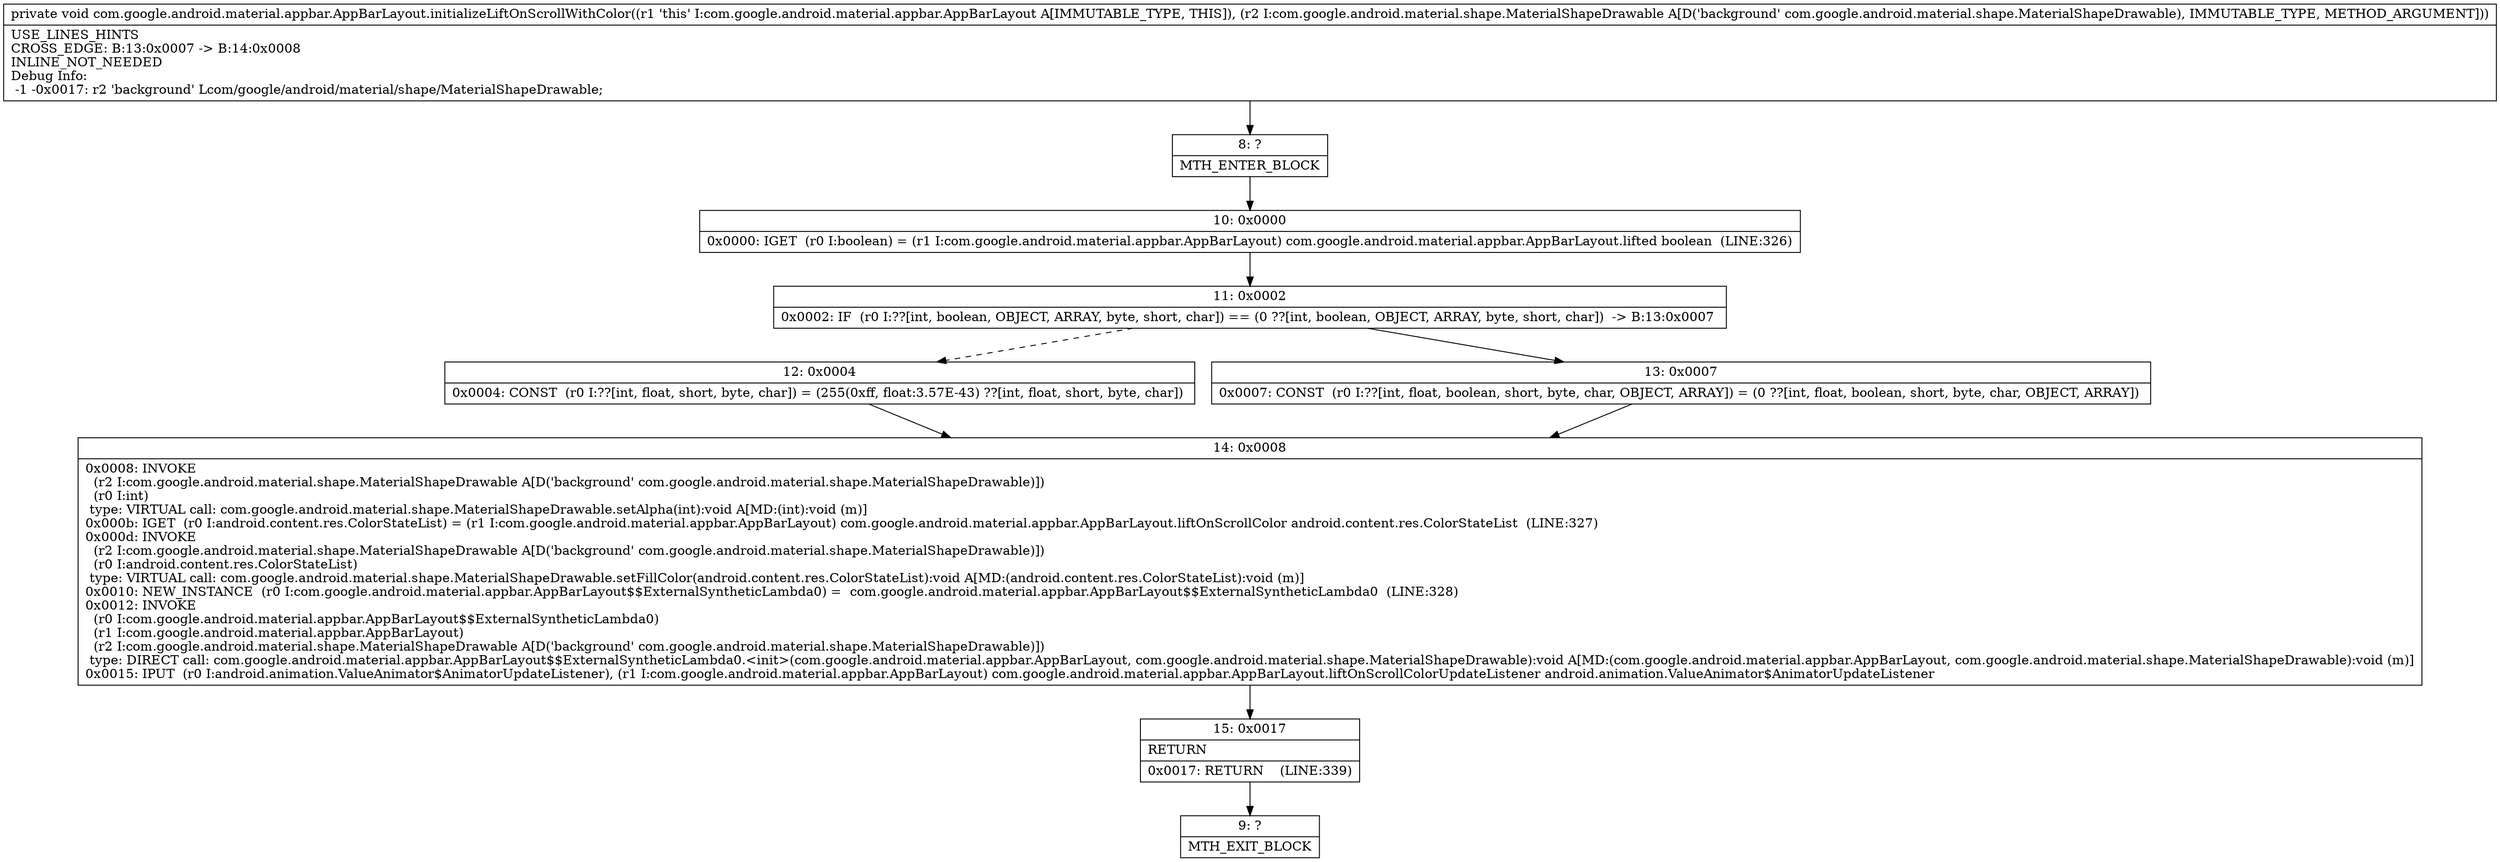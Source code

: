 digraph "CFG forcom.google.android.material.appbar.AppBarLayout.initializeLiftOnScrollWithColor(Lcom\/google\/android\/material\/shape\/MaterialShapeDrawable;)V" {
Node_8 [shape=record,label="{8\:\ ?|MTH_ENTER_BLOCK\l}"];
Node_10 [shape=record,label="{10\:\ 0x0000|0x0000: IGET  (r0 I:boolean) = (r1 I:com.google.android.material.appbar.AppBarLayout) com.google.android.material.appbar.AppBarLayout.lifted boolean  (LINE:326)\l}"];
Node_11 [shape=record,label="{11\:\ 0x0002|0x0002: IF  (r0 I:??[int, boolean, OBJECT, ARRAY, byte, short, char]) == (0 ??[int, boolean, OBJECT, ARRAY, byte, short, char])  \-\> B:13:0x0007 \l}"];
Node_12 [shape=record,label="{12\:\ 0x0004|0x0004: CONST  (r0 I:??[int, float, short, byte, char]) = (255(0xff, float:3.57E\-43) ??[int, float, short, byte, char]) \l}"];
Node_14 [shape=record,label="{14\:\ 0x0008|0x0008: INVOKE  \l  (r2 I:com.google.android.material.shape.MaterialShapeDrawable A[D('background' com.google.android.material.shape.MaterialShapeDrawable)])\l  (r0 I:int)\l type: VIRTUAL call: com.google.android.material.shape.MaterialShapeDrawable.setAlpha(int):void A[MD:(int):void (m)]\l0x000b: IGET  (r0 I:android.content.res.ColorStateList) = (r1 I:com.google.android.material.appbar.AppBarLayout) com.google.android.material.appbar.AppBarLayout.liftOnScrollColor android.content.res.ColorStateList  (LINE:327)\l0x000d: INVOKE  \l  (r2 I:com.google.android.material.shape.MaterialShapeDrawable A[D('background' com.google.android.material.shape.MaterialShapeDrawable)])\l  (r0 I:android.content.res.ColorStateList)\l type: VIRTUAL call: com.google.android.material.shape.MaterialShapeDrawable.setFillColor(android.content.res.ColorStateList):void A[MD:(android.content.res.ColorStateList):void (m)]\l0x0010: NEW_INSTANCE  (r0 I:com.google.android.material.appbar.AppBarLayout$$ExternalSyntheticLambda0) =  com.google.android.material.appbar.AppBarLayout$$ExternalSyntheticLambda0  (LINE:328)\l0x0012: INVOKE  \l  (r0 I:com.google.android.material.appbar.AppBarLayout$$ExternalSyntheticLambda0)\l  (r1 I:com.google.android.material.appbar.AppBarLayout)\l  (r2 I:com.google.android.material.shape.MaterialShapeDrawable A[D('background' com.google.android.material.shape.MaterialShapeDrawable)])\l type: DIRECT call: com.google.android.material.appbar.AppBarLayout$$ExternalSyntheticLambda0.\<init\>(com.google.android.material.appbar.AppBarLayout, com.google.android.material.shape.MaterialShapeDrawable):void A[MD:(com.google.android.material.appbar.AppBarLayout, com.google.android.material.shape.MaterialShapeDrawable):void (m)]\l0x0015: IPUT  (r0 I:android.animation.ValueAnimator$AnimatorUpdateListener), (r1 I:com.google.android.material.appbar.AppBarLayout) com.google.android.material.appbar.AppBarLayout.liftOnScrollColorUpdateListener android.animation.ValueAnimator$AnimatorUpdateListener \l}"];
Node_15 [shape=record,label="{15\:\ 0x0017|RETURN\l|0x0017: RETURN    (LINE:339)\l}"];
Node_9 [shape=record,label="{9\:\ ?|MTH_EXIT_BLOCK\l}"];
Node_13 [shape=record,label="{13\:\ 0x0007|0x0007: CONST  (r0 I:??[int, float, boolean, short, byte, char, OBJECT, ARRAY]) = (0 ??[int, float, boolean, short, byte, char, OBJECT, ARRAY]) \l}"];
MethodNode[shape=record,label="{private void com.google.android.material.appbar.AppBarLayout.initializeLiftOnScrollWithColor((r1 'this' I:com.google.android.material.appbar.AppBarLayout A[IMMUTABLE_TYPE, THIS]), (r2 I:com.google.android.material.shape.MaterialShapeDrawable A[D('background' com.google.android.material.shape.MaterialShapeDrawable), IMMUTABLE_TYPE, METHOD_ARGUMENT]))  | USE_LINES_HINTS\lCROSS_EDGE: B:13:0x0007 \-\> B:14:0x0008\lINLINE_NOT_NEEDED\lDebug Info:\l  \-1 \-0x0017: r2 'background' Lcom\/google\/android\/material\/shape\/MaterialShapeDrawable;\l}"];
MethodNode -> Node_8;Node_8 -> Node_10;
Node_10 -> Node_11;
Node_11 -> Node_12[style=dashed];
Node_11 -> Node_13;
Node_12 -> Node_14;
Node_14 -> Node_15;
Node_15 -> Node_9;
Node_13 -> Node_14;
}

